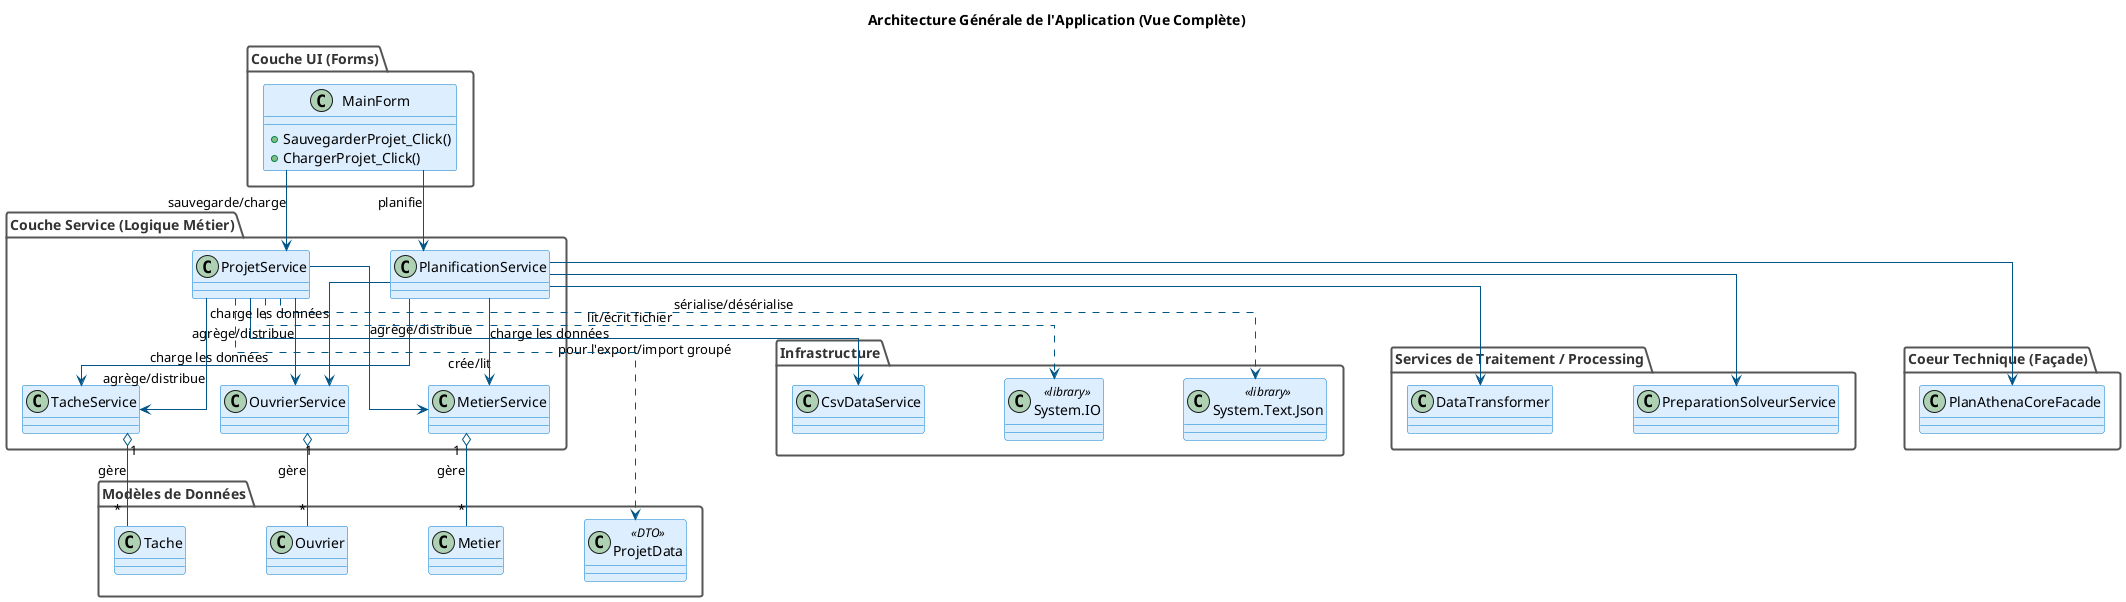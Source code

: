 @startuml
' --- Configuration pour une meilleure visibilité ---
skinparam componentStyle uml2
skinparam linetype ortho
skinparam ranksep 80
skinparam nodesep 80
skinparam minlen 2

skinparam package {
  borderColor #555555
  borderThickness 2
  fontColor #333333
}
skinparam class {
  borderColor #007ACC
  backgroundColor #DDEEFF
  arrowColor #005588
  shadowing false
}
title Architecture Générale de l'Application (Vue Complète)

' ================================================
' ===              COUCHE UI (Forms)           ===
' ================================================
package "Couche UI (Forms)" {
  class MainForm {
    + SauvegarderProjet_Click()
    + ChargerProjet_Click()
  }
}

' ================================================
' ===      COUCHE SERVICE (Logique Métier)     ===
' ================================================
package "Couche Service (Logique Métier)" {
  ' --- Les orchestrateurs de haut niveau ---
  class ProjetService
  class PlanificationService
  
  ' --- Les gardiens des données de base ---
  class TacheService
  class OuvrierService
  class MetierService
}

' ================================================
' ===  SERVICES DE TRAITEMENT / PROCESSING     ===
' ================================================
package "Services de Traitement / Processing" {
    class PreparationSolveurService
    class DataTransformer
}

' ================================================
' ===      COEUR TECHNIQUE (FAÇADE)            ===
' ================================================
package "Coeur Technique (Façade)" {
  class PlanAthenaCoreFacade
}

' ================================================
' ===    MODÈLES DU DOMAINE (Les données)      ===
' ================================================
package "Modèles de Données" {
    class ProjetData <<DTO>>
    class Tache
    class Ouvrier
    class Metier
}


' ================================================
' === COUCHE INFRASTRUCTURE (Accès externe)    ===
' ================================================
package "Infrastructure" {
  class CsvDataService
  class "System.Text.Json" as JsonSerializer <<library>>
  class "System.IO" as FileSystem <<library>>
}

' ================================================
' ===            RELATIONS / FLUX              ===
' ================================================

' --- L'UI utilise les services orchestrateurs ---
MainForm --> ProjetService : "sauvegarde/charge"
MainForm --> PlanificationService : "planifie"

' --- Le Pipeline de Planification ---
PlanificationService --> PreparationSolveurService
PlanificationService --> DataTransformer
PlanificationService --> PlanAthenaCoreFacade

' --- L'orchestrateur ProjetService ---
' Il utilise les services de base pour agréger/distribuer les données
ProjetService --> TacheService : "agrège/distribue"
ProjetService --> OuvrierService : "agrège/distribue"
ProjetService --> MetierService : "agrège/distribue"
ProjetService --> CsvDataService : "pour l'export/import groupé"

' Pour la sauvegarde JSON, il crée un DTO et utilise le système de fichiers
ProjetService ..> ProjetData : "crée/lit"
ProjetService ..> JsonSerializer : "sérialise/désérialise"
ProjetService ..> FileSystem : "lit/écrit fichier"

' --- Collaboration générale entre Services ---
PlanificationService --> TacheService : "charge les données"
PlanificationService --> OuvrierService : "charge les données"
PlanificationService --> MetierService : "charge les données"

' --- Les services sont les gardiens des modèles de données ---
TacheService "1" o-- "*" Tache : "gère"
OuvrierService "1" o-- "*" Ouvrier : "gère"
MetierService "1" o-- "*" Metier : "gère"

@enduml